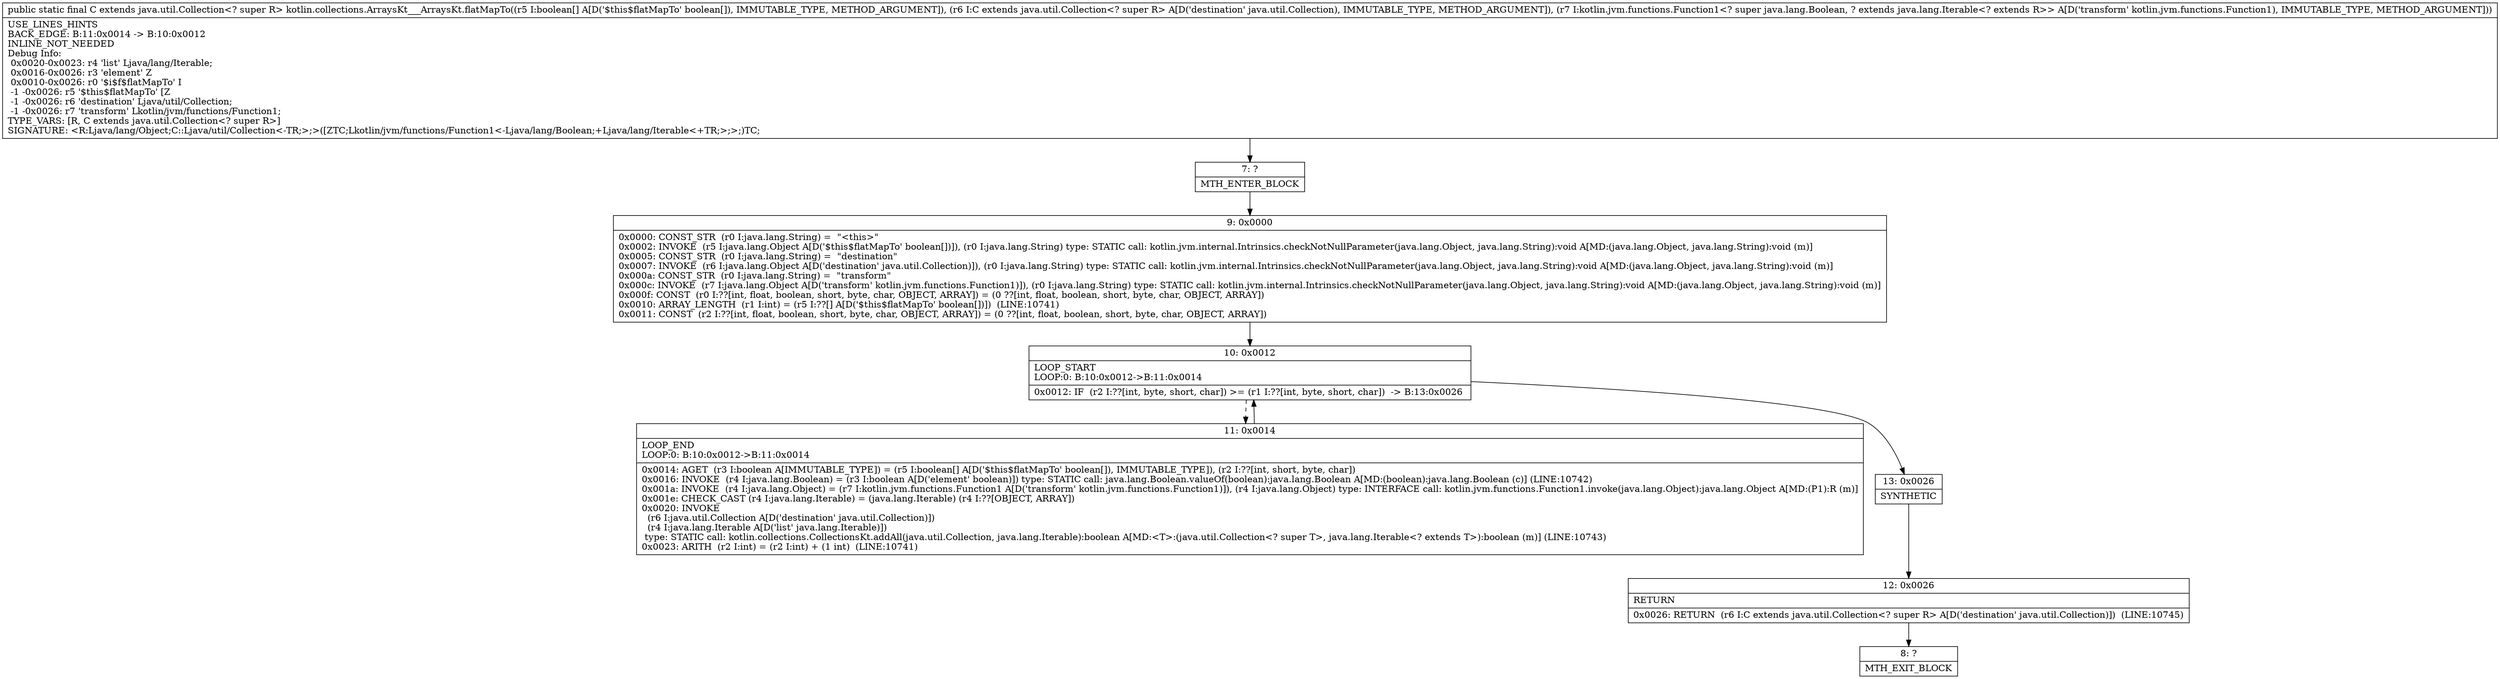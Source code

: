 digraph "CFG forkotlin.collections.ArraysKt___ArraysKt.flatMapTo([ZLjava\/util\/Collection;Lkotlin\/jvm\/functions\/Function1;)Ljava\/util\/Collection;" {
Node_7 [shape=record,label="{7\:\ ?|MTH_ENTER_BLOCK\l}"];
Node_9 [shape=record,label="{9\:\ 0x0000|0x0000: CONST_STR  (r0 I:java.lang.String) =  \"\<this\>\" \l0x0002: INVOKE  (r5 I:java.lang.Object A[D('$this$flatMapTo' boolean[])]), (r0 I:java.lang.String) type: STATIC call: kotlin.jvm.internal.Intrinsics.checkNotNullParameter(java.lang.Object, java.lang.String):void A[MD:(java.lang.Object, java.lang.String):void (m)]\l0x0005: CONST_STR  (r0 I:java.lang.String) =  \"destination\" \l0x0007: INVOKE  (r6 I:java.lang.Object A[D('destination' java.util.Collection)]), (r0 I:java.lang.String) type: STATIC call: kotlin.jvm.internal.Intrinsics.checkNotNullParameter(java.lang.Object, java.lang.String):void A[MD:(java.lang.Object, java.lang.String):void (m)]\l0x000a: CONST_STR  (r0 I:java.lang.String) =  \"transform\" \l0x000c: INVOKE  (r7 I:java.lang.Object A[D('transform' kotlin.jvm.functions.Function1)]), (r0 I:java.lang.String) type: STATIC call: kotlin.jvm.internal.Intrinsics.checkNotNullParameter(java.lang.Object, java.lang.String):void A[MD:(java.lang.Object, java.lang.String):void (m)]\l0x000f: CONST  (r0 I:??[int, float, boolean, short, byte, char, OBJECT, ARRAY]) = (0 ??[int, float, boolean, short, byte, char, OBJECT, ARRAY]) \l0x0010: ARRAY_LENGTH  (r1 I:int) = (r5 I:??[] A[D('$this$flatMapTo' boolean[])])  (LINE:10741)\l0x0011: CONST  (r2 I:??[int, float, boolean, short, byte, char, OBJECT, ARRAY]) = (0 ??[int, float, boolean, short, byte, char, OBJECT, ARRAY]) \l}"];
Node_10 [shape=record,label="{10\:\ 0x0012|LOOP_START\lLOOP:0: B:10:0x0012\-\>B:11:0x0014\l|0x0012: IF  (r2 I:??[int, byte, short, char]) \>= (r1 I:??[int, byte, short, char])  \-\> B:13:0x0026 \l}"];
Node_11 [shape=record,label="{11\:\ 0x0014|LOOP_END\lLOOP:0: B:10:0x0012\-\>B:11:0x0014\l|0x0014: AGET  (r3 I:boolean A[IMMUTABLE_TYPE]) = (r5 I:boolean[] A[D('$this$flatMapTo' boolean[]), IMMUTABLE_TYPE]), (r2 I:??[int, short, byte, char]) \l0x0016: INVOKE  (r4 I:java.lang.Boolean) = (r3 I:boolean A[D('element' boolean)]) type: STATIC call: java.lang.Boolean.valueOf(boolean):java.lang.Boolean A[MD:(boolean):java.lang.Boolean (c)] (LINE:10742)\l0x001a: INVOKE  (r4 I:java.lang.Object) = (r7 I:kotlin.jvm.functions.Function1 A[D('transform' kotlin.jvm.functions.Function1)]), (r4 I:java.lang.Object) type: INTERFACE call: kotlin.jvm.functions.Function1.invoke(java.lang.Object):java.lang.Object A[MD:(P1):R (m)]\l0x001e: CHECK_CAST (r4 I:java.lang.Iterable) = (java.lang.Iterable) (r4 I:??[OBJECT, ARRAY]) \l0x0020: INVOKE  \l  (r6 I:java.util.Collection A[D('destination' java.util.Collection)])\l  (r4 I:java.lang.Iterable A[D('list' java.lang.Iterable)])\l type: STATIC call: kotlin.collections.CollectionsKt.addAll(java.util.Collection, java.lang.Iterable):boolean A[MD:\<T\>:(java.util.Collection\<? super T\>, java.lang.Iterable\<? extends T\>):boolean (m)] (LINE:10743)\l0x0023: ARITH  (r2 I:int) = (r2 I:int) + (1 int)  (LINE:10741)\l}"];
Node_13 [shape=record,label="{13\:\ 0x0026|SYNTHETIC\l}"];
Node_12 [shape=record,label="{12\:\ 0x0026|RETURN\l|0x0026: RETURN  (r6 I:C extends java.util.Collection\<? super R\> A[D('destination' java.util.Collection)])  (LINE:10745)\l}"];
Node_8 [shape=record,label="{8\:\ ?|MTH_EXIT_BLOCK\l}"];
MethodNode[shape=record,label="{public static final C extends java.util.Collection\<? super R\> kotlin.collections.ArraysKt___ArraysKt.flatMapTo((r5 I:boolean[] A[D('$this$flatMapTo' boolean[]), IMMUTABLE_TYPE, METHOD_ARGUMENT]), (r6 I:C extends java.util.Collection\<? super R\> A[D('destination' java.util.Collection), IMMUTABLE_TYPE, METHOD_ARGUMENT]), (r7 I:kotlin.jvm.functions.Function1\<? super java.lang.Boolean, ? extends java.lang.Iterable\<? extends R\>\> A[D('transform' kotlin.jvm.functions.Function1), IMMUTABLE_TYPE, METHOD_ARGUMENT]))  | USE_LINES_HINTS\lBACK_EDGE: B:11:0x0014 \-\> B:10:0x0012\lINLINE_NOT_NEEDED\lDebug Info:\l  0x0020\-0x0023: r4 'list' Ljava\/lang\/Iterable;\l  0x0016\-0x0026: r3 'element' Z\l  0x0010\-0x0026: r0 '$i$f$flatMapTo' I\l  \-1 \-0x0026: r5 '$this$flatMapTo' [Z\l  \-1 \-0x0026: r6 'destination' Ljava\/util\/Collection;\l  \-1 \-0x0026: r7 'transform' Lkotlin\/jvm\/functions\/Function1;\lTYPE_VARS: [R, C extends java.util.Collection\<? super R\>]\lSIGNATURE: \<R:Ljava\/lang\/Object;C::Ljava\/util\/Collection\<\-TR;\>;\>([ZTC;Lkotlin\/jvm\/functions\/Function1\<\-Ljava\/lang\/Boolean;+Ljava\/lang\/Iterable\<+TR;\>;\>;)TC;\l}"];
MethodNode -> Node_7;Node_7 -> Node_9;
Node_9 -> Node_10;
Node_10 -> Node_11[style=dashed];
Node_10 -> Node_13;
Node_11 -> Node_10;
Node_13 -> Node_12;
Node_12 -> Node_8;
}


